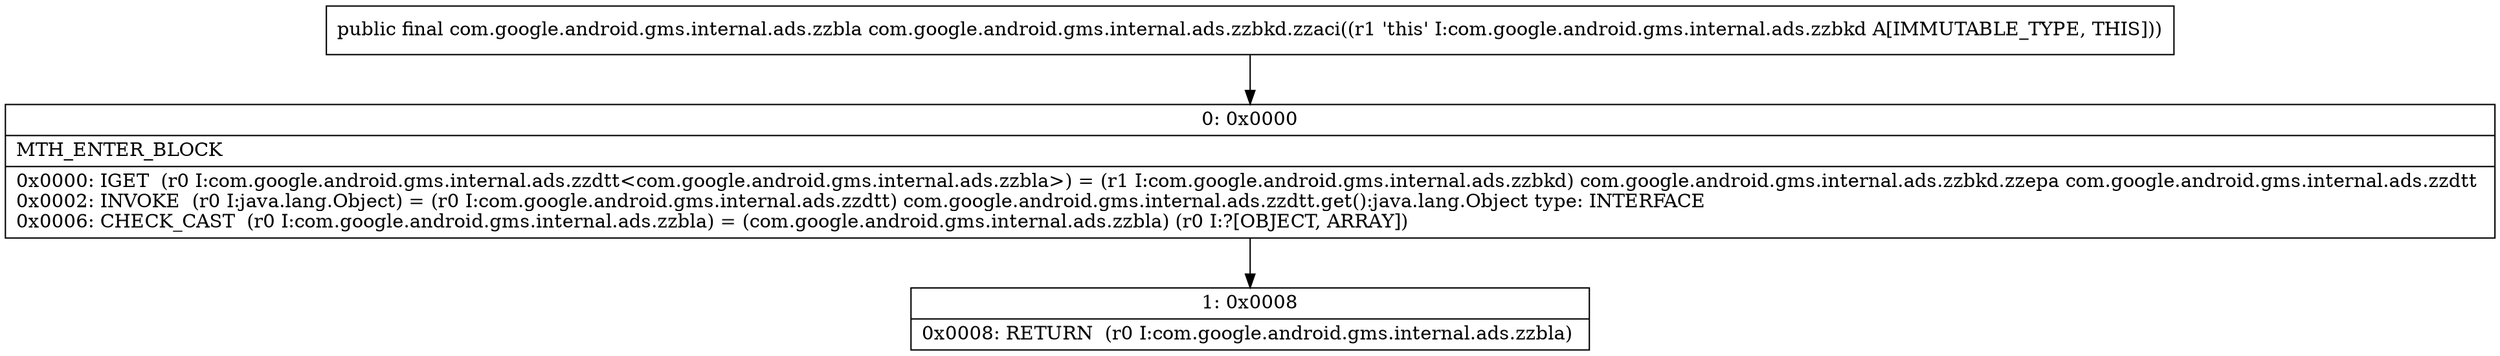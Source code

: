 digraph "CFG forcom.google.android.gms.internal.ads.zzbkd.zzaci()Lcom\/google\/android\/gms\/internal\/ads\/zzbla;" {
Node_0 [shape=record,label="{0\:\ 0x0000|MTH_ENTER_BLOCK\l|0x0000: IGET  (r0 I:com.google.android.gms.internal.ads.zzdtt\<com.google.android.gms.internal.ads.zzbla\>) = (r1 I:com.google.android.gms.internal.ads.zzbkd) com.google.android.gms.internal.ads.zzbkd.zzepa com.google.android.gms.internal.ads.zzdtt \l0x0002: INVOKE  (r0 I:java.lang.Object) = (r0 I:com.google.android.gms.internal.ads.zzdtt) com.google.android.gms.internal.ads.zzdtt.get():java.lang.Object type: INTERFACE \l0x0006: CHECK_CAST  (r0 I:com.google.android.gms.internal.ads.zzbla) = (com.google.android.gms.internal.ads.zzbla) (r0 I:?[OBJECT, ARRAY]) \l}"];
Node_1 [shape=record,label="{1\:\ 0x0008|0x0008: RETURN  (r0 I:com.google.android.gms.internal.ads.zzbla) \l}"];
MethodNode[shape=record,label="{public final com.google.android.gms.internal.ads.zzbla com.google.android.gms.internal.ads.zzbkd.zzaci((r1 'this' I:com.google.android.gms.internal.ads.zzbkd A[IMMUTABLE_TYPE, THIS])) }"];
MethodNode -> Node_0;
Node_0 -> Node_1;
}

